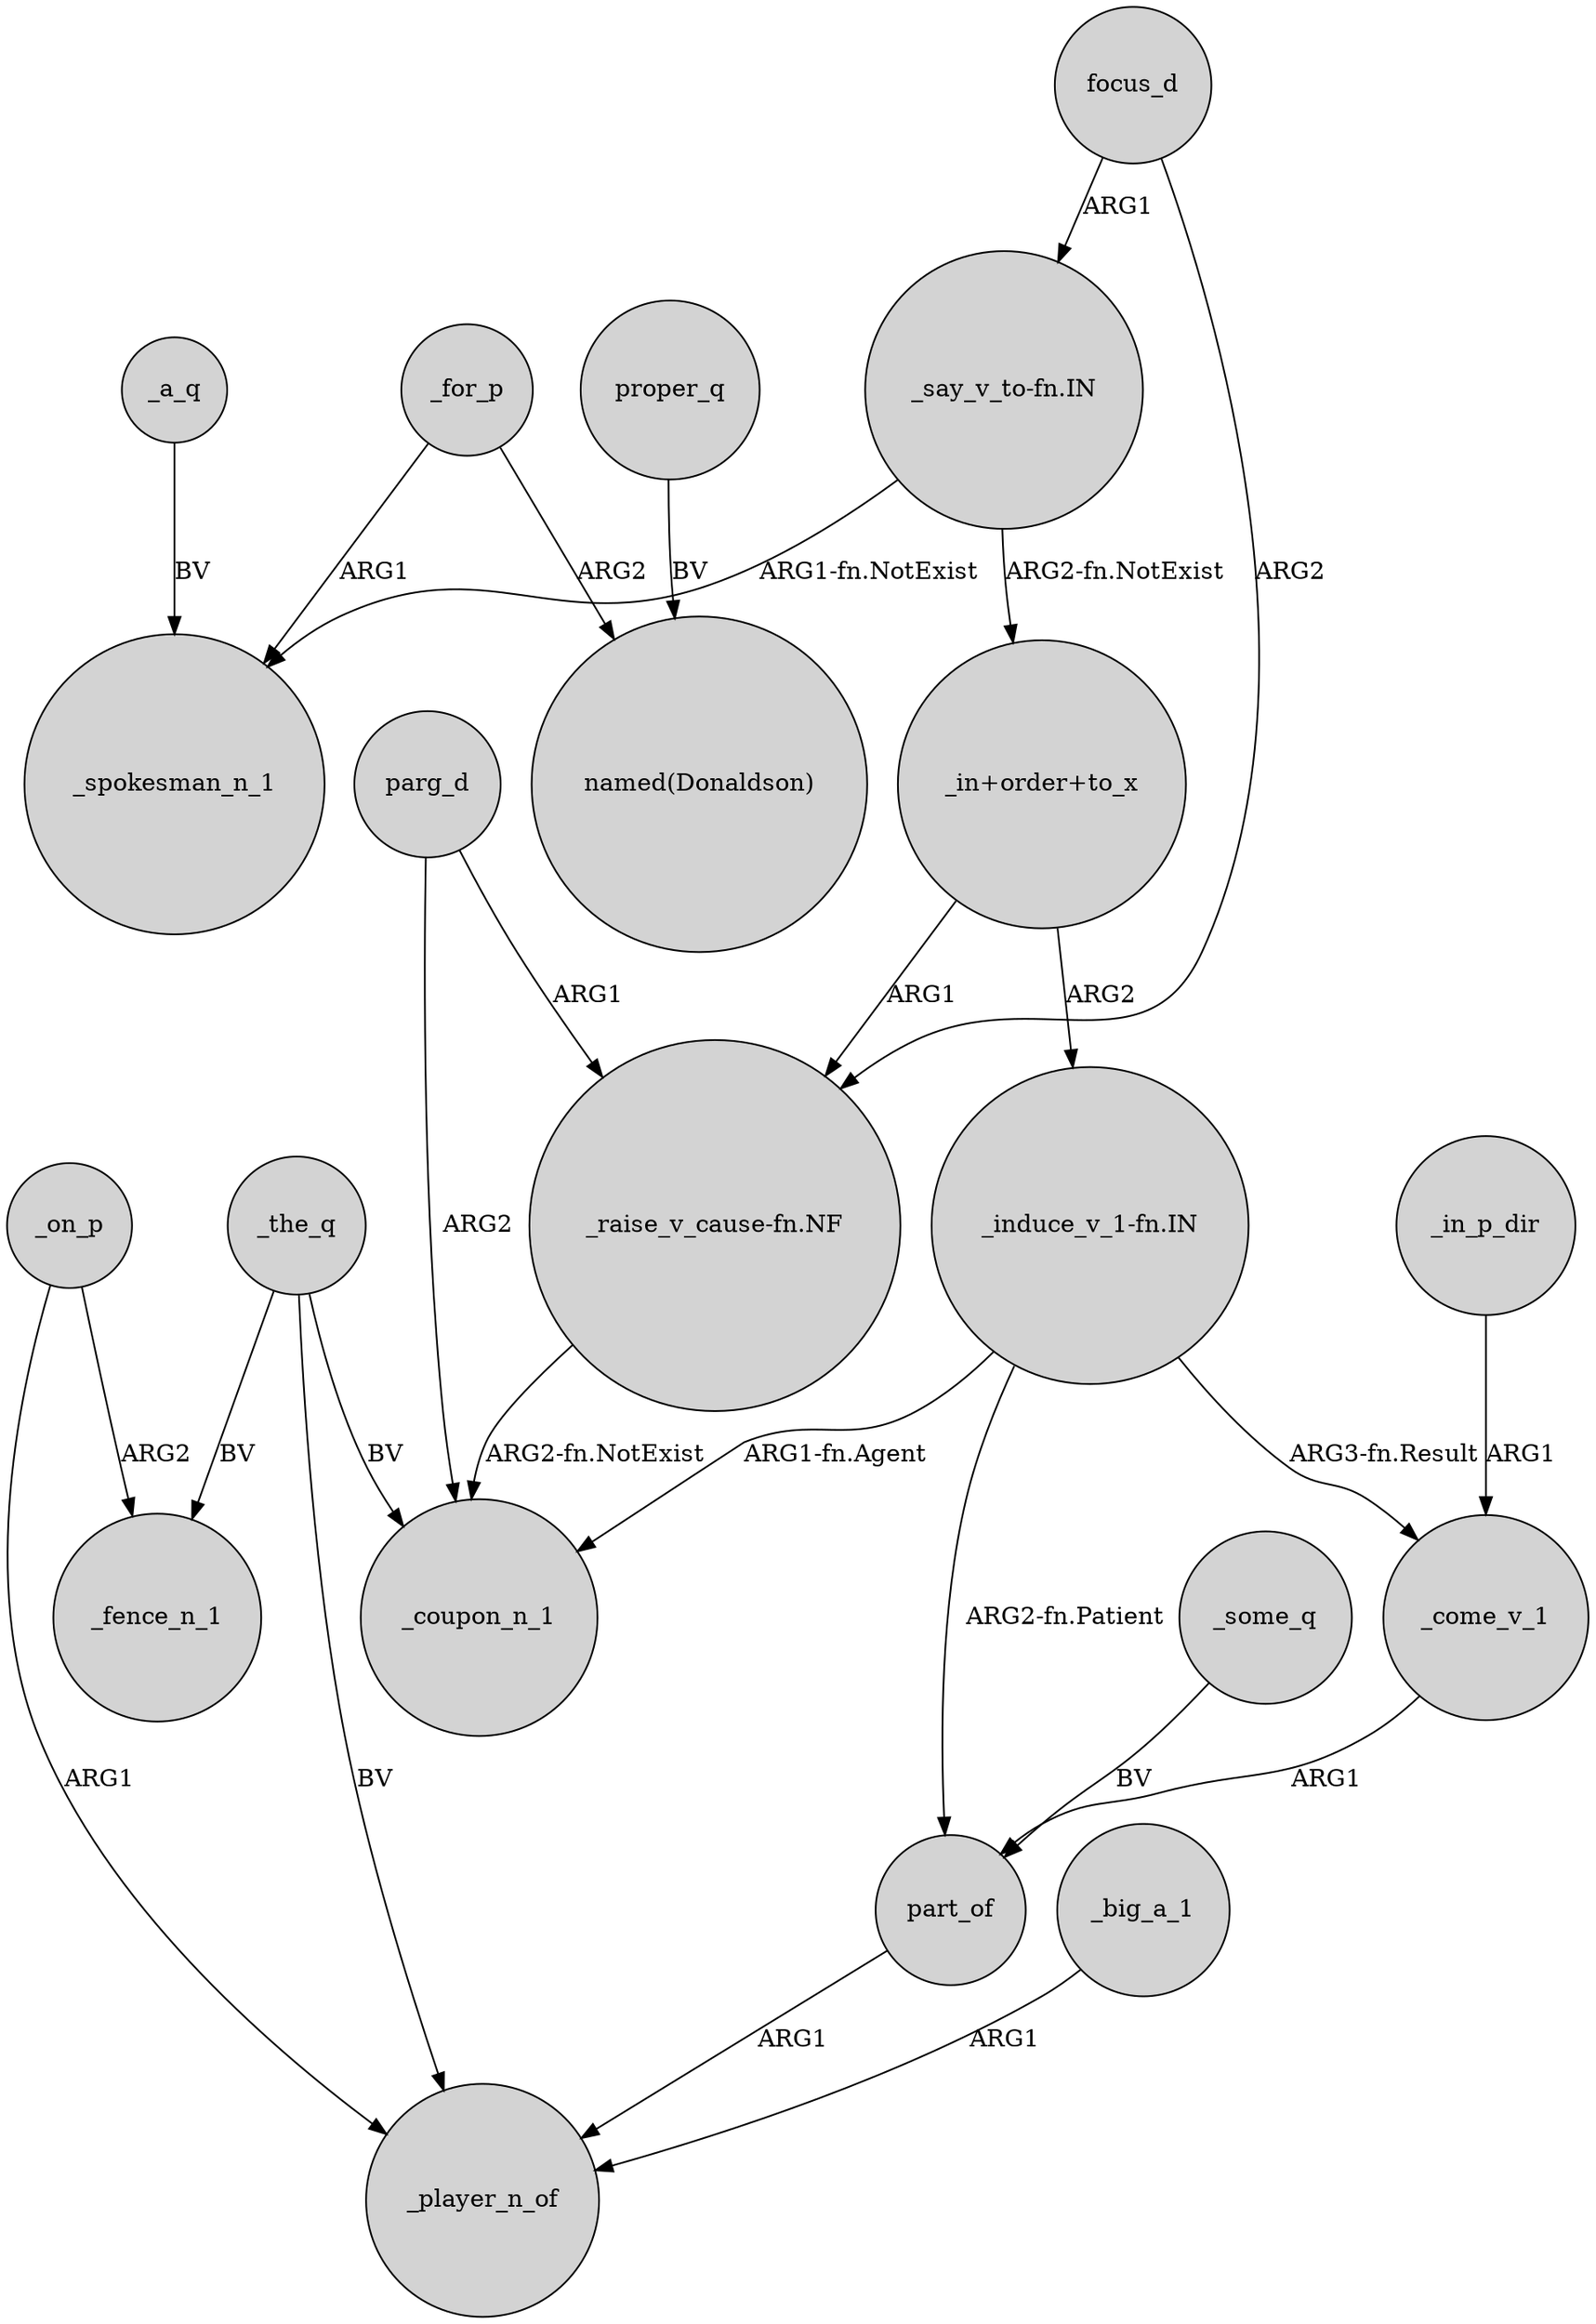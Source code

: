 digraph {
	node [shape=circle style=filled]
	_for_p -> _spokesman_n_1 [label=ARG1]
	"_say_v_to-fn.IN" -> "_in+order+to_x" [label="ARG2-fn.NotExist"]
	_the_q -> _coupon_n_1 [label=BV]
	_for_p -> "named(Donaldson)" [label=ARG2]
	_the_q -> _fence_n_1 [label=BV]
	_on_p -> _fence_n_1 [label=ARG2]
	"_in+order+to_x" -> "_induce_v_1-fn.IN" [label=ARG2]
	"_induce_v_1-fn.IN" -> part_of [label="ARG2-fn.Patient"]
	parg_d -> "_raise_v_cause-fn.NF" [label=ARG1]
	focus_d -> "_raise_v_cause-fn.NF" [label=ARG2]
	_big_a_1 -> _player_n_of [label=ARG1]
	_on_p -> _player_n_of [label=ARG1]
	_some_q -> part_of [label=BV]
	_in_p_dir -> _come_v_1 [label=ARG1]
	part_of -> _player_n_of [label=ARG1]
	proper_q -> "named(Donaldson)" [label=BV]
	parg_d -> _coupon_n_1 [label=ARG2]
	"_induce_v_1-fn.IN" -> _coupon_n_1 [label="ARG1-fn.Agent"]
	"_induce_v_1-fn.IN" -> _come_v_1 [label="ARG3-fn.Result"]
	_come_v_1 -> part_of [label=ARG1]
	"_say_v_to-fn.IN" -> _spokesman_n_1 [label="ARG1-fn.NotExist"]
	_the_q -> _player_n_of [label=BV]
	_a_q -> _spokesman_n_1 [label=BV]
	"_raise_v_cause-fn.NF" -> _coupon_n_1 [label="ARG2-fn.NotExist"]
	focus_d -> "_say_v_to-fn.IN" [label=ARG1]
	"_in+order+to_x" -> "_raise_v_cause-fn.NF" [label=ARG1]
}
